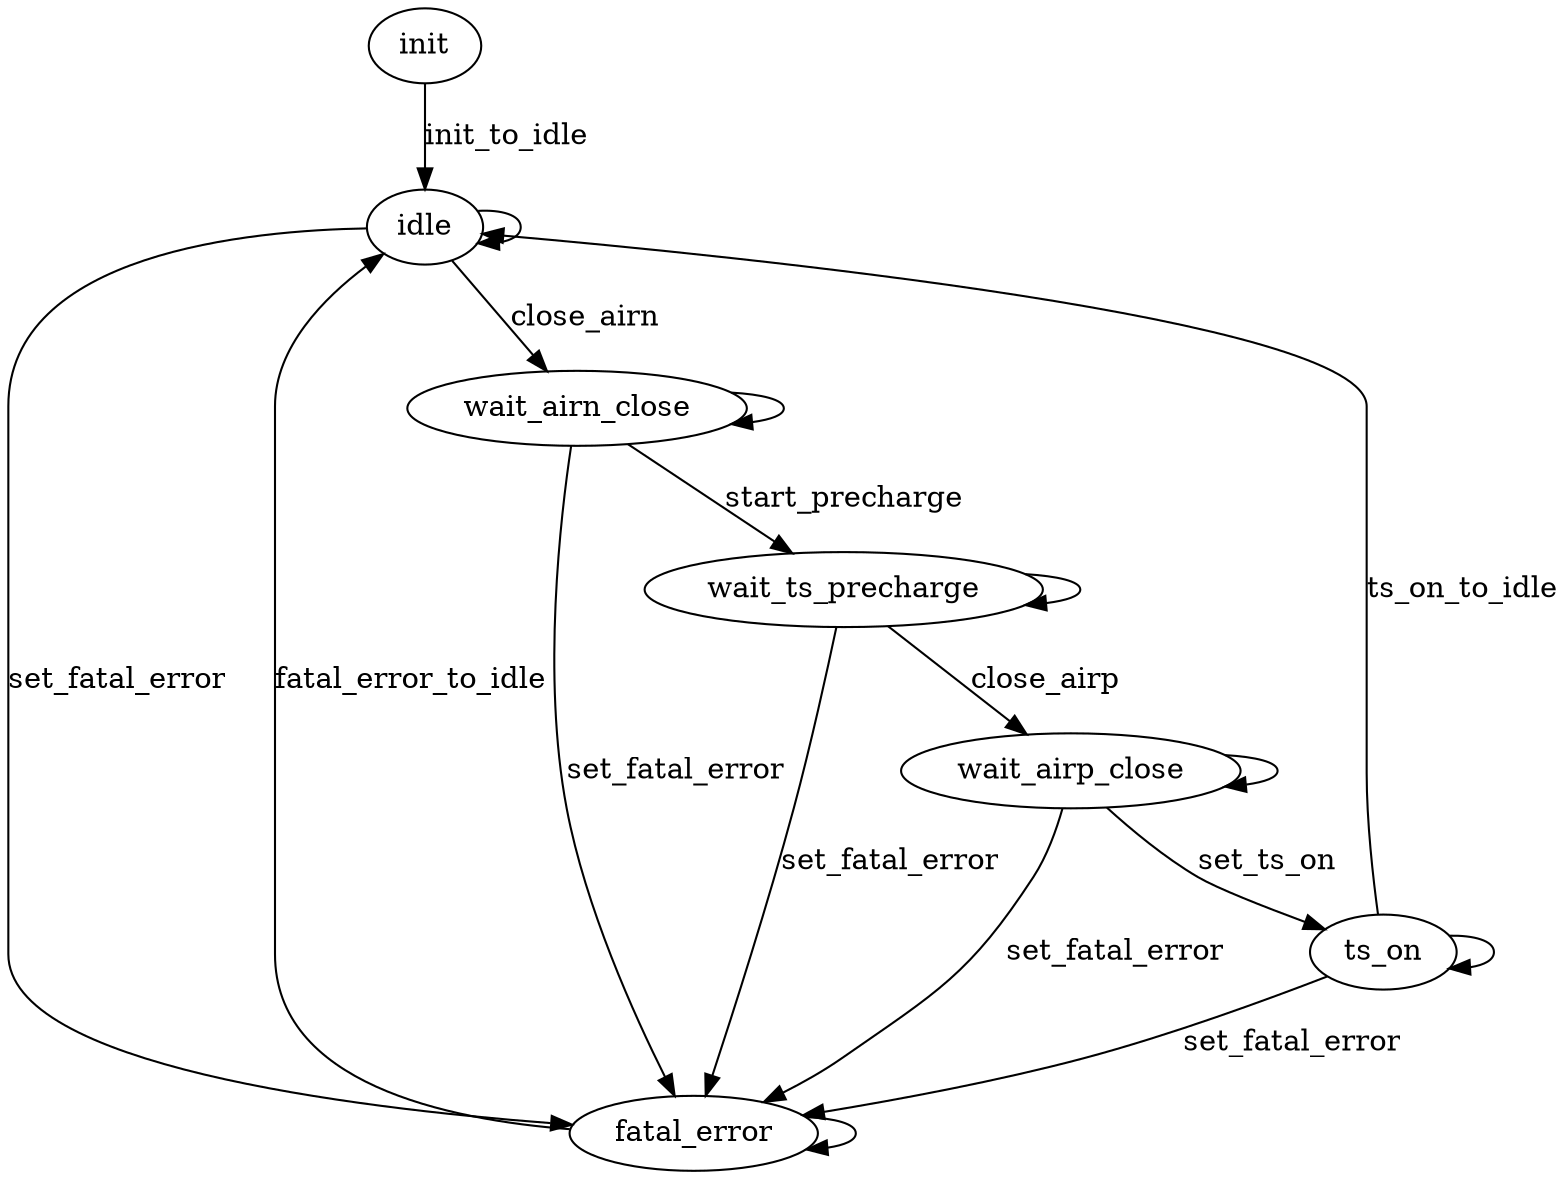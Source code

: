 digraph "bms_hv_fsm" {
    
    init
    idle
    fatal_error
    wait_airn_close
    wait_ts_precharge
    wait_airp_close
    ts_on

    init -> idle [label="init_to_idle"]

    idle -> idle
    idle -> fatal_error [label="set_fatal_error"]
    idle -> wait_airn_close [label="close_airn"]

    wait_airn_close -> wait_airn_close
    wait_airn_close -> fatal_error [label="set_fatal_error"]
    wait_airn_close -> wait_ts_precharge [label="start_precharge"]

    wait_ts_precharge -> wait_ts_precharge
    wait_ts_precharge -> fatal_error [label="set_fatal_error"]
    wait_ts_precharge -> wait_airp_close [label="close_airp"]

    wait_airp_close -> wait_airp_close
    wait_airp_close -> fatal_error [label="set_fatal_error"]
    wait_airp_close -> ts_on [label="set_ts_on"]

    ts_on -> ts_on
    ts_on -> fatal_error [label="set_fatal_error"]
    ts_on -> idle [label="ts_on_to_idle"]

    fatal_error -> fatal_error
    fatal_error -> idle [label="fatal_error_to_idle"]
}
